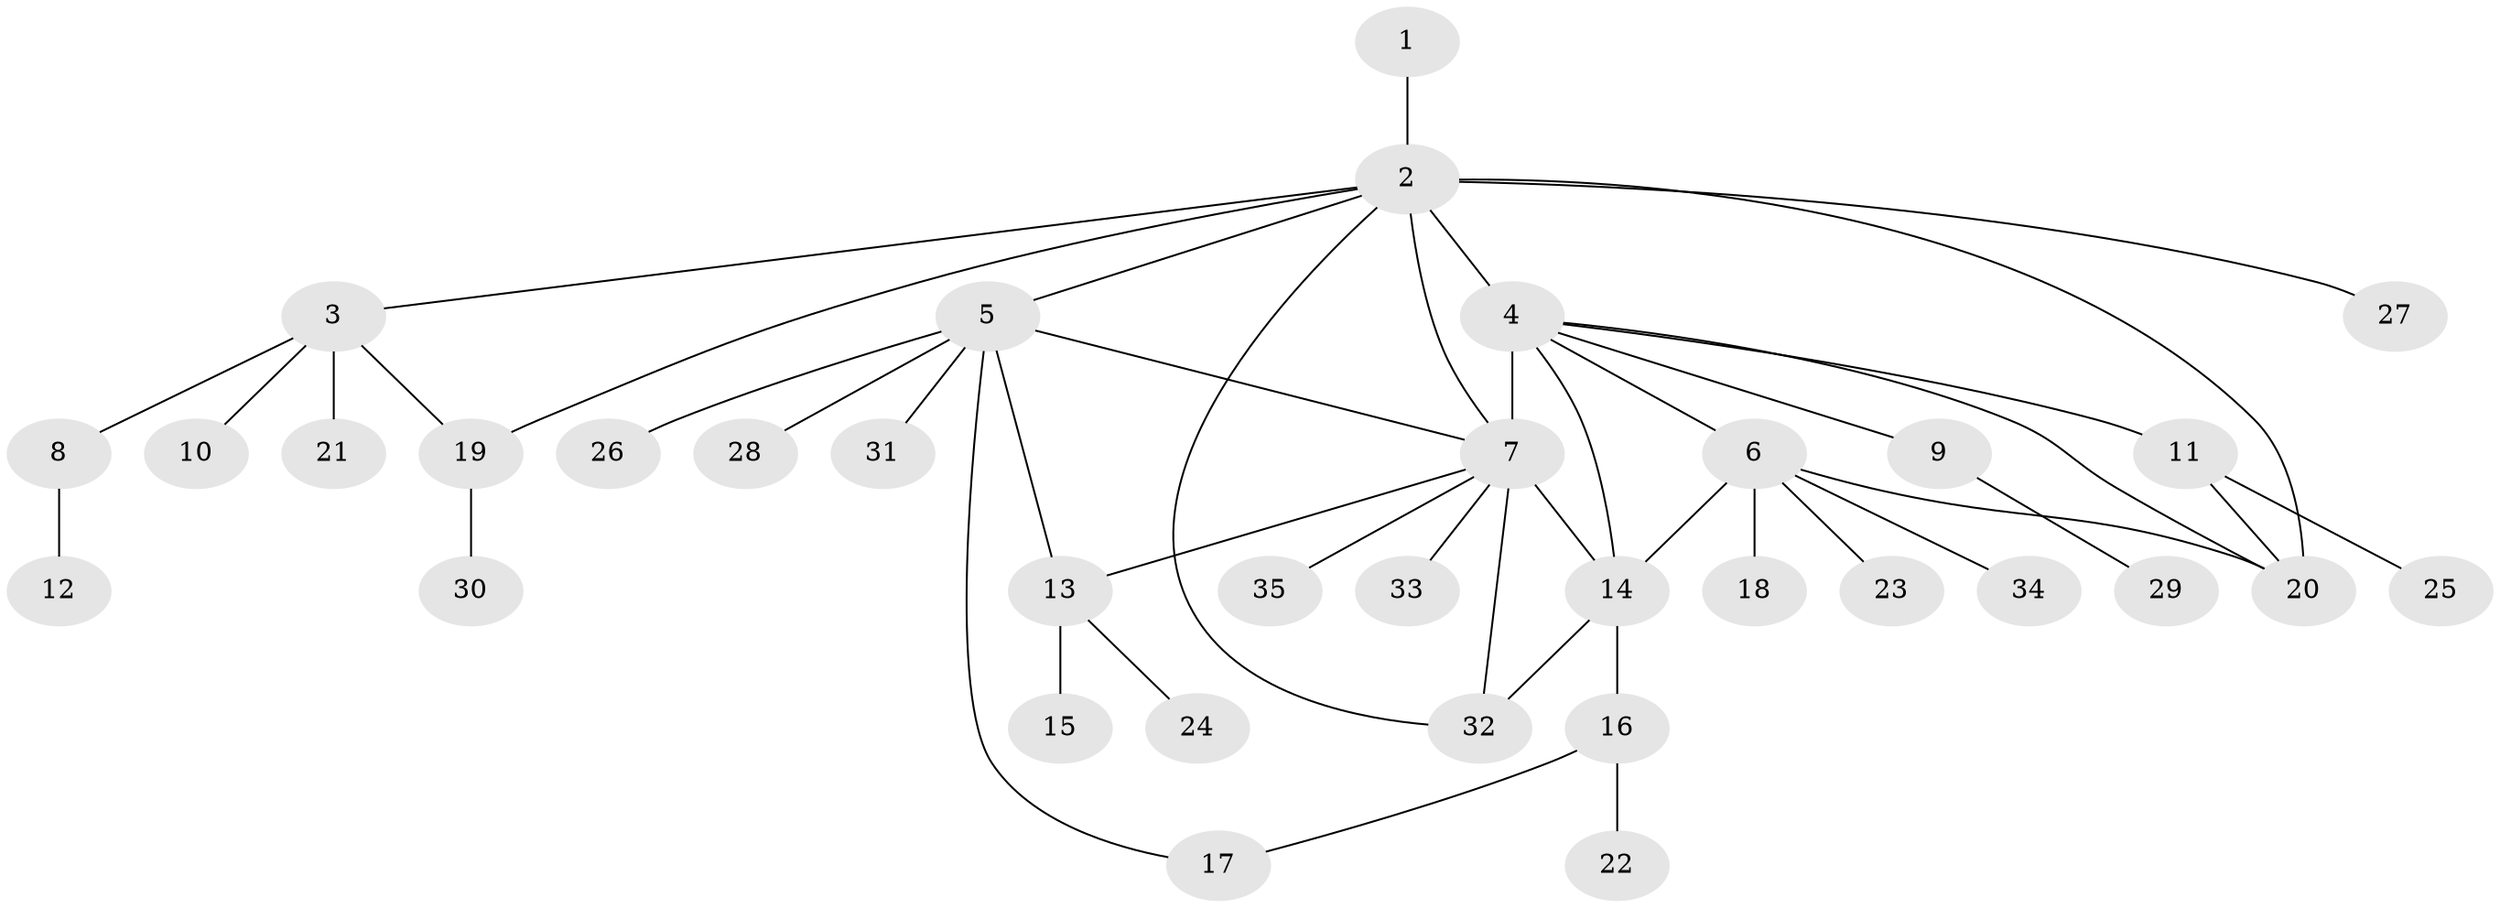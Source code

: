 // original degree distribution, {1: 0.463768115942029, 13: 0.014492753623188406, 6: 0.014492753623188406, 29: 0.014492753623188406, 9: 0.014492753623188406, 2: 0.30434782608695654, 7: 0.014492753623188406, 3: 0.10144927536231885, 4: 0.043478260869565216, 5: 0.014492753623188406}
// Generated by graph-tools (version 1.1) at 2025/35/03/09/25 02:35:34]
// undirected, 35 vertices, 46 edges
graph export_dot {
graph [start="1"]
  node [color=gray90,style=filled];
  1;
  2;
  3;
  4;
  5;
  6;
  7;
  8;
  9;
  10;
  11;
  12;
  13;
  14;
  15;
  16;
  17;
  18;
  19;
  20;
  21;
  22;
  23;
  24;
  25;
  26;
  27;
  28;
  29;
  30;
  31;
  32;
  33;
  34;
  35;
  1 -- 2 [weight=1.0];
  2 -- 3 [weight=1.0];
  2 -- 4 [weight=1.0];
  2 -- 5 [weight=1.0];
  2 -- 7 [weight=2.0];
  2 -- 19 [weight=1.0];
  2 -- 20 [weight=1.0];
  2 -- 27 [weight=1.0];
  2 -- 32 [weight=1.0];
  3 -- 8 [weight=1.0];
  3 -- 10 [weight=1.0];
  3 -- 19 [weight=1.0];
  3 -- 21 [weight=1.0];
  4 -- 6 [weight=2.0];
  4 -- 7 [weight=18.0];
  4 -- 9 [weight=1.0];
  4 -- 11 [weight=1.0];
  4 -- 14 [weight=1.0];
  4 -- 20 [weight=1.0];
  5 -- 7 [weight=1.0];
  5 -- 13 [weight=1.0];
  5 -- 17 [weight=1.0];
  5 -- 26 [weight=1.0];
  5 -- 28 [weight=1.0];
  5 -- 31 [weight=1.0];
  6 -- 14 [weight=1.0];
  6 -- 18 [weight=1.0];
  6 -- 20 [weight=1.0];
  6 -- 23 [weight=1.0];
  6 -- 34 [weight=1.0];
  7 -- 13 [weight=1.0];
  7 -- 14 [weight=1.0];
  7 -- 32 [weight=1.0];
  7 -- 33 [weight=1.0];
  7 -- 35 [weight=1.0];
  8 -- 12 [weight=1.0];
  9 -- 29 [weight=1.0];
  11 -- 20 [weight=1.0];
  11 -- 25 [weight=1.0];
  13 -- 15 [weight=1.0];
  13 -- 24 [weight=1.0];
  14 -- 16 [weight=1.0];
  14 -- 32 [weight=1.0];
  16 -- 17 [weight=1.0];
  16 -- 22 [weight=1.0];
  19 -- 30 [weight=1.0];
}
